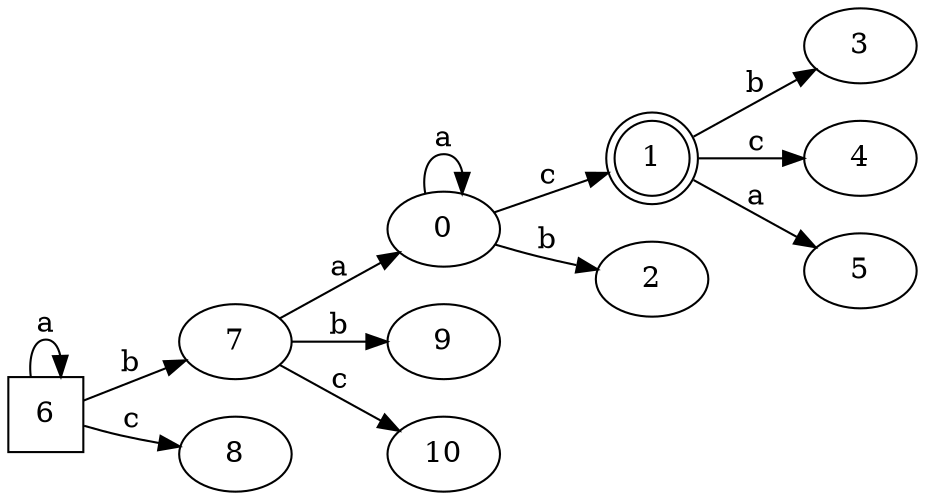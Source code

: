 digraph G {
	rankdir=LR;
	0->1[ label=c ];
	0->0[ label=a ];
	0->2[ label=b ];
	1->3[ label=b ];
	1->4[ label=c ];
	1->5[ label=a ];
	6->6[ label=a ];
	6->7[ label=b ];
	6->8[ label=c ];
	7->0[ label=a ];
	7->9[ label=b ];
	7->10[ label=c ];
	0;
	1 [ shape=doublecircle ];
	10;
	2;
	3;
	4;
	5;
	6 [ shape=square ];
	7;
	8;
	9;

}

